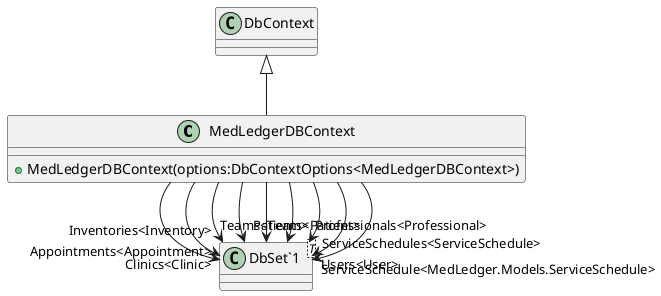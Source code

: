 @startuml
class MedLedgerDBContext {
    + MedLedgerDBContext(options:DbContextOptions<MedLedgerDBContext>)
}
class "DbSet`1"<T> {
}
DbContext <|-- MedLedgerDBContext
MedLedgerDBContext --> "Appointments<Appointment>" "DbSet`1"
MedLedgerDBContext --> "Clinics<Clinic>" "DbSet`1"
MedLedgerDBContext --> "Inventories<Inventory>" "DbSet`1"
MedLedgerDBContext --> "Patients<Patient>" "DbSet`1"
MedLedgerDBContext --> "ServiceSchedules<ServiceSchedule>" "DbSet`1"
MedLedgerDBContext --> "Professionals<Professional>" "DbSet`1"
MedLedgerDBContext --> "Teams<Team>" "DbSet`1"
MedLedgerDBContext --> "Users<User>" "DbSet`1"
MedLedgerDBContext --> "ServiceSchedule<MedLedger.Models.ServiceSchedule>" "DbSet`1"
@enduml
